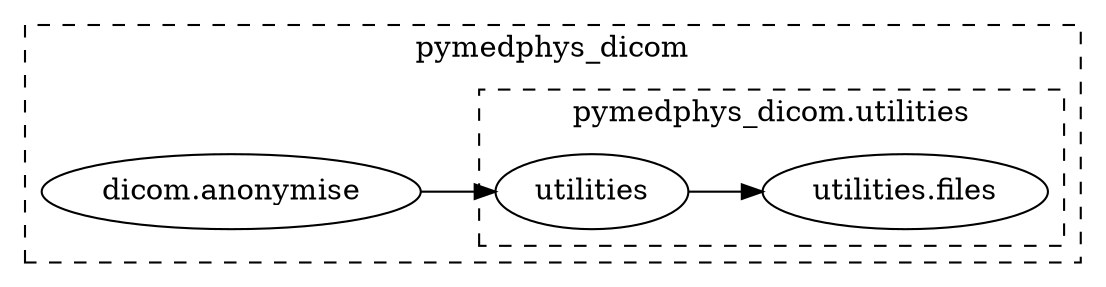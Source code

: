 strict digraph  {
    rankdir = LR;

    subgraph cluster_0 {
        "pymedphys_dicom.dicom.anonymise";
        label = "pymedphys_dicom";
        style = dashed;

        subgraph cluster_1 {
            { rank = same; "pymedphys_dicom.utilities.files"; }
            { rank = same; "pymedphys_dicom.utilities"; }

            label = "pymedphys_dicom.utilities"
        }
    }

    "pymedphys_dicom.dicom.anonymise" [label="dicom.anonymise"];
    "pymedphys_dicom.utilities.files" [label="utilities.files"];
    "pymedphys_dicom.utilities" [label="utilities"];

    "pymedphys_dicom.utilities" -> "pymedphys_dicom.utilities.files";
    "pymedphys_dicom.dicom.anonymise" -> "pymedphys_dicom.utilities";
    "pymedphys_dicom.utilities" -> "pymedphys_dicom.utilities.files";
}
